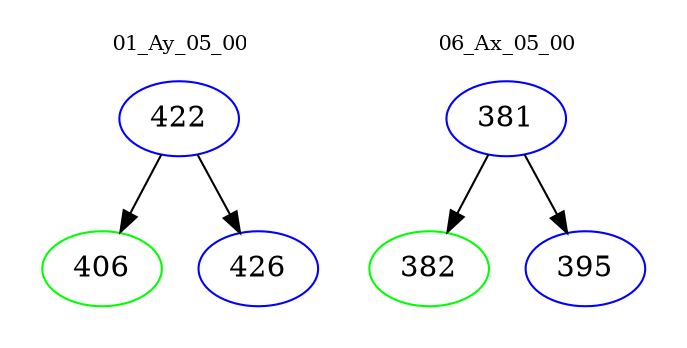 digraph{
subgraph cluster_0 {
color = white
label = "01_Ay_05_00";
fontsize=10;
T0_422 [label="422", color="blue"]
T0_422 -> T0_406 [color="black"]
T0_406 [label="406", color="green"]
T0_422 -> T0_426 [color="black"]
T0_426 [label="426", color="blue"]
}
subgraph cluster_1 {
color = white
label = "06_Ax_05_00";
fontsize=10;
T1_381 [label="381", color="blue"]
T1_381 -> T1_382 [color="black"]
T1_382 [label="382", color="green"]
T1_381 -> T1_395 [color="black"]
T1_395 [label="395", color="blue"]
}
}
